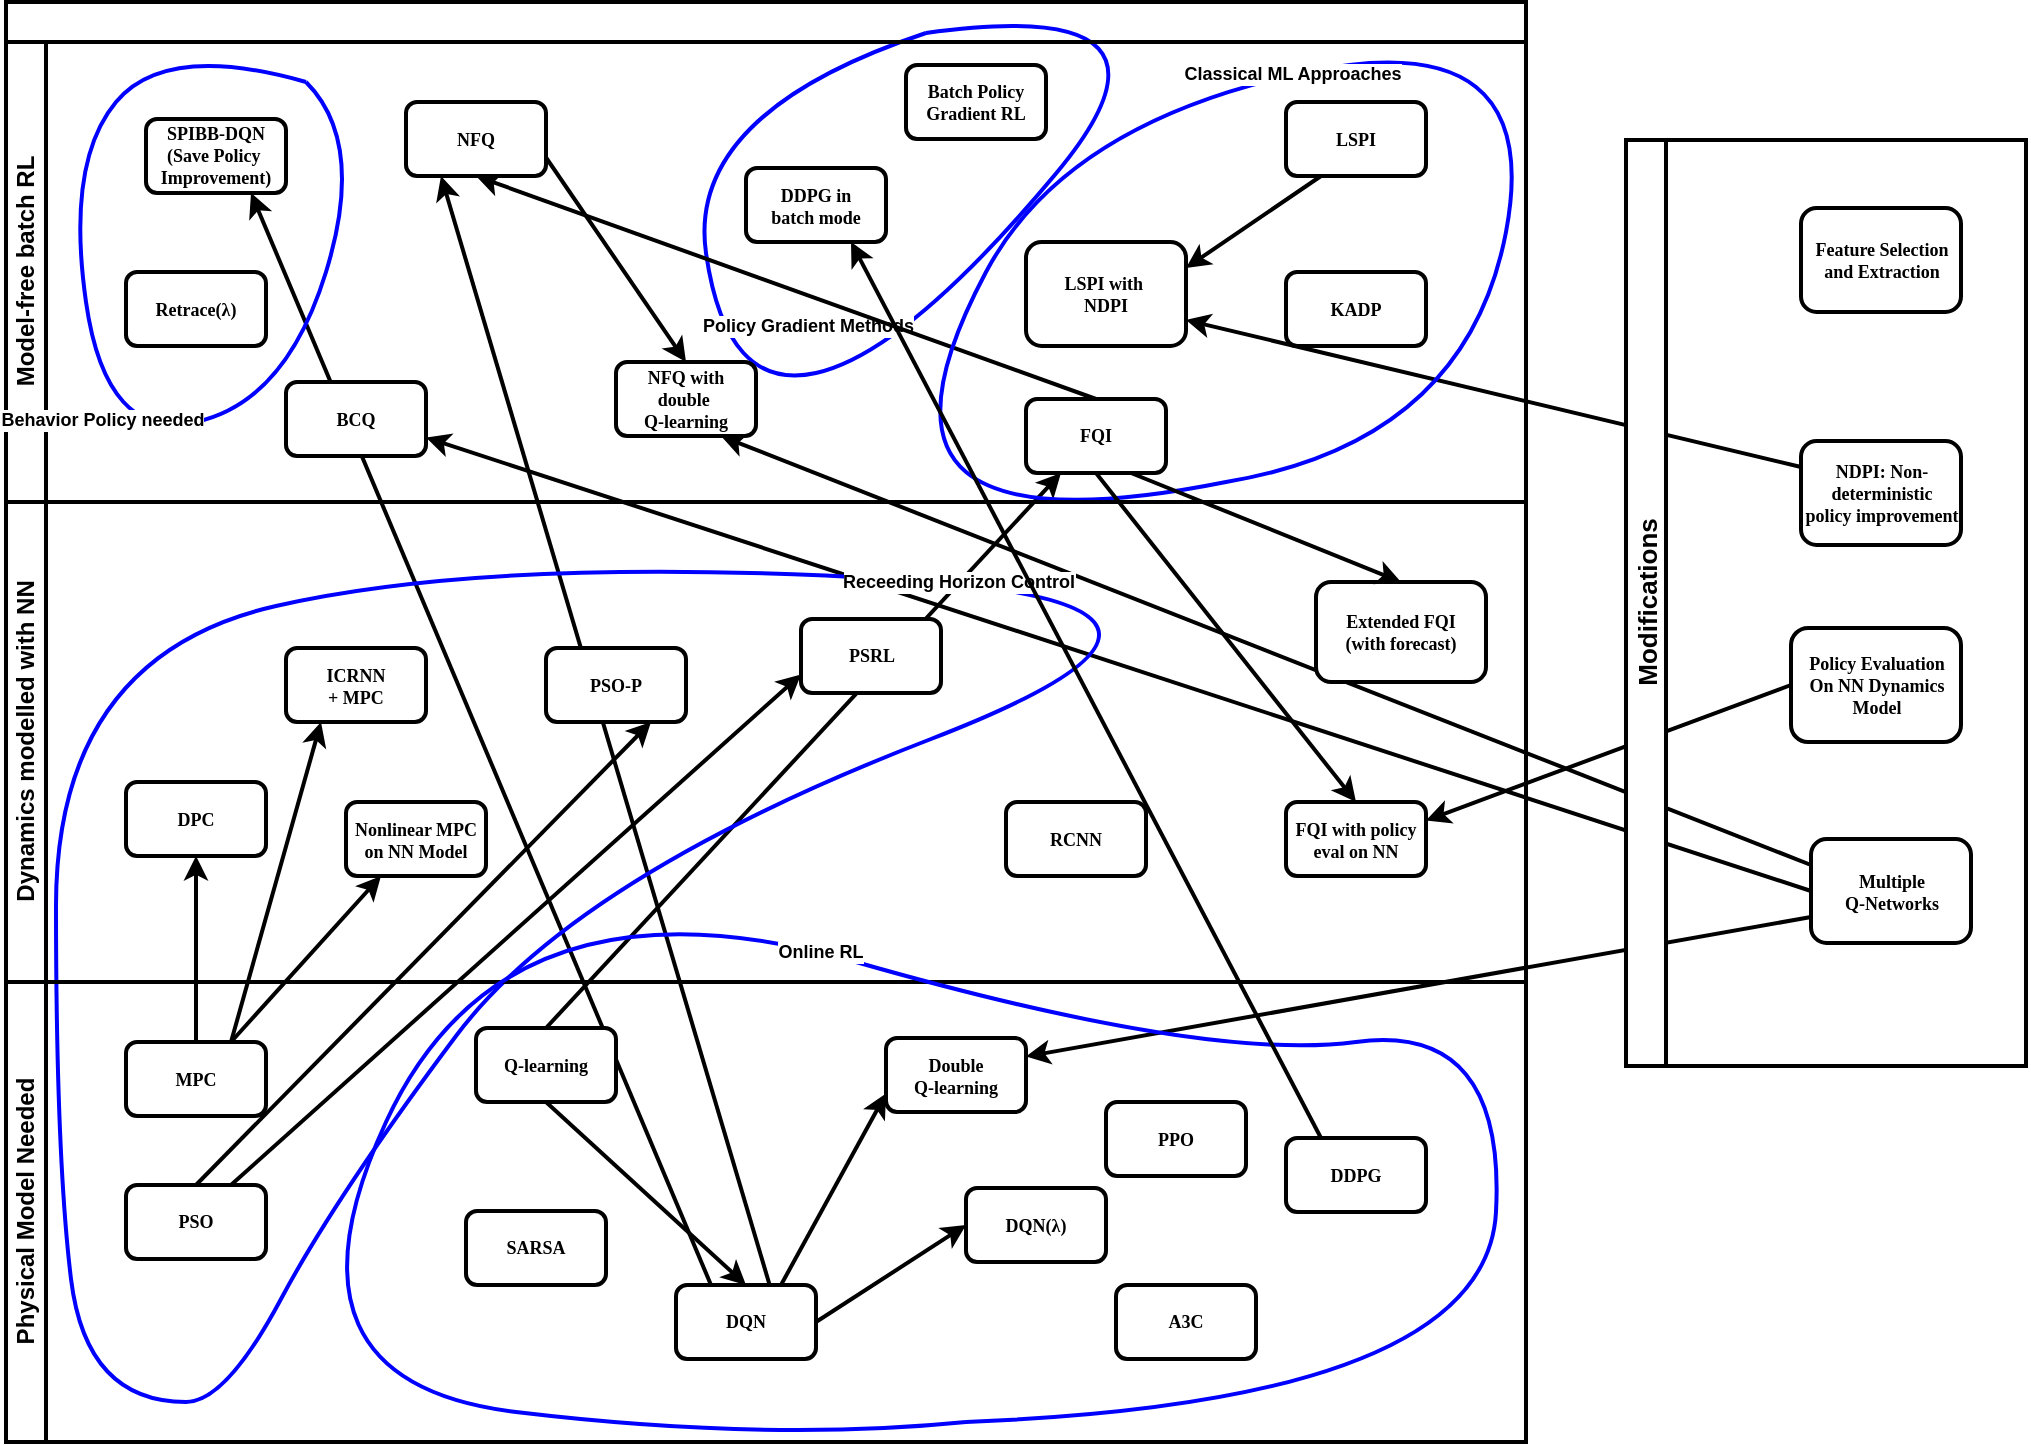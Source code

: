 <mxfile pages="1" version="11.1.5" type="device"><diagram name="Page-1" id="c7488fd3-1785-93aa-aadb-54a6760d102a"><mxGraphModel dx="1422" dy="835" grid="1" gridSize="10" guides="1" tooltips="1" connect="1" arrows="1" fold="1" page="1" pageScale="1" pageWidth="1100" pageHeight="850" background="#ffffff" math="0" shadow="0"><root><mxCell id="0"/><mxCell id="1" parent="0"/><mxCell id="UrzXVg_td5p-aMK04flX-85" value="" style="endArrow=classic;html=1;strokeColor=#000000;strokeWidth=2;fontSize=13;exitX=0;exitY=0.75;exitDx=0;exitDy=0;entryX=1;entryY=0.25;entryDx=0;entryDy=0;" edge="1" parent="1" source="UrzXVg_td5p-aMK04flX-84" target="augKoII_26qxcyHbp96z-6"><mxGeometry width="50" height="50" relative="1" as="geometry"><mxPoint x="100" y="860" as="sourcePoint"/><mxPoint x="150" y="810" as="targetPoint"/></mxGeometry></mxCell><mxCell id="UrzXVg_td5p-aMK04flX-13" value="" style="endArrow=classic;html=1;exitX=0;exitY=0.5;exitDx=0;exitDy=0;entryX=1;entryY=0.75;entryDx=0;entryDy=0;strokeWidth=2;fontSize=9;fontStyle=1" edge="1" parent="1" source="UrzXVg_td5p-aMK04flX-84" target="UrzXVg_td5p-aMK04flX-10"><mxGeometry width="50" height="50" relative="1" as="geometry"><mxPoint x="100" y="860" as="sourcePoint"/><mxPoint x="150" y="810" as="targetPoint"/></mxGeometry></mxCell><mxCell id="UrzXVg_td5p-aMK04flX-87" value="" style="endArrow=classic;html=1;strokeColor=#000000;strokeWidth=2;fontSize=13;exitX=0;exitY=0.5;exitDx=0;exitDy=0;entryX=1;entryY=0.25;entryDx=0;entryDy=0;" edge="1" parent="1" source="UrzXVg_td5p-aMK04flX-86" target="UrzXVg_td5p-aMK04flX-56"><mxGeometry width="50" height="50" relative="1" as="geometry"><mxPoint x="100" y="860" as="sourcePoint"/><mxPoint x="150" y="810" as="targetPoint"/></mxGeometry></mxCell><mxCell id="UrzXVg_td5p-aMK04flX-82" value="" style="endArrow=classic;html=1;strokeColor=#000000;strokeWidth=2;fontSize=13;exitX=0;exitY=0.25;exitDx=0;exitDy=0;entryX=1;entryY=0.75;entryDx=0;entryDy=0;" edge="1" parent="1" source="UrzXVg_td5p-aMK04flX-81" target="UrzXVg_td5p-aMK04flX-3"><mxGeometry width="50" height="50" relative="1" as="geometry"><mxPoint x="100" y="860" as="sourcePoint"/><mxPoint x="150" y="810" as="targetPoint"/></mxGeometry></mxCell><mxCell id="UrzXVg_td5p-aMK04flX-70" value="" style="endArrow=classic;html=1;strokeColor=#000000;strokeWidth=2;exitX=0;exitY=0.25;exitDx=0;exitDy=0;entryX=0.75;entryY=1;entryDx=0;entryDy=0;fontSize=9;fontStyle=1" edge="1" parent="1" source="UrzXVg_td5p-aMK04flX-84" target="UrzXVg_td5p-aMK04flX-68"><mxGeometry width="50" height="50" relative="1" as="geometry"><mxPoint x="90" y="860" as="sourcePoint"/><mxPoint x="140" y="810" as="targetPoint"/></mxGeometry></mxCell><mxCell id="UrzXVg_td5p-aMK04flX-18" value="" style="endArrow=classic;html=1;exitX=0.25;exitY=0;exitDx=0;exitDy=0;entryX=0.75;entryY=1;entryDx=0;entryDy=0;strokeWidth=2;fontSize=9;fontStyle=1" edge="1" parent="1" source="UrzXVg_td5p-aMK04flX-89" target="UrzXVg_td5p-aMK04flX-14"><mxGeometry width="50" height="50" relative="1" as="geometry"><mxPoint x="452.5" y="700" as="sourcePoint"/><mxPoint x="150" y="810" as="targetPoint"/></mxGeometry></mxCell><mxCell id="UrzXVg_td5p-aMK04flX-9" value="" style="endArrow=classic;html=1;exitX=0.671;exitY=0.014;exitDx=0;exitDy=0;entryX=0.25;entryY=1;entryDx=0;entryDy=0;strokeWidth=2;fontSize=9;fontStyle=1;exitPerimeter=0;" edge="1" parent="1" source="UrzXVg_td5p-aMK04flX-89" target="UrzXVg_td5p-aMK04flX-7"><mxGeometry width="50" height="50" relative="1" as="geometry"><mxPoint x="487.5" y="700" as="sourcePoint"/><mxPoint x="150" y="810" as="targetPoint"/></mxGeometry></mxCell><mxCell id="2b4e8129b02d487f-1" value="" style="swimlane;html=1;childLayout=stackLayout;horizontal=1;startSize=20;horizontalStack=0;rounded=0;shadow=0;labelBackgroundColor=none;strokeColor=#000000;strokeWidth=2;fillColor=#ffffff;fontFamily=Verdana;fontSize=9;fontColor=#000000;align=center;fontStyle=1" parent="1" vertex="1"><mxGeometry x="100" y="70" width="760" height="720" as="geometry"/></mxCell><mxCell id="UrzXVg_td5p-aMK04flX-6" value="" style="endArrow=classic;html=1;exitX=0.5;exitY=0;exitDx=0;exitDy=0;entryX=0.25;entryY=1;entryDx=0;entryDy=0;strokeWidth=2;fontSize=9;fontStyle=1" edge="1" parent="2b4e8129b02d487f-1" source="augKoII_26qxcyHbp96z-7" target="UrzXVg_td5p-aMK04flX-5"><mxGeometry width="50" height="50" relative="1" as="geometry"><mxPoint y="790" as="sourcePoint"/><mxPoint x="50" y="740" as="targetPoint"/></mxGeometry></mxCell><mxCell id="UrzXVg_td5p-aMK04flX-67" value="Policy Gradient Methods" style="endArrow=none;html=1;curved=1;strokeWidth=2;strokeColor=#0000FF;labelPosition=left;verticalLabelPosition=top;align=right;verticalAlign=bottom;fontSize=9;fontStyle=1" edge="1" parent="2b4e8129b02d487f-1"><mxGeometry width="50" height="50" relative="1" as="geometry"><mxPoint x="460" y="15.5" as="sourcePoint"/><mxPoint x="460" y="15.5" as="targetPoint"/><Array as="points"><mxPoint x="340" y="55.5"/><mxPoint x="360" y="195.5"/><mxPoint x="450" y="175.5"/><mxPoint x="600" y="-4"/></Array></mxGeometry></mxCell><mxCell id="2b4e8129b02d487f-2" value="Model-free batch RL" style="swimlane;html=1;startSize=20;horizontal=0;strokeWidth=2;fontSize=12;fontStyle=1" parent="2b4e8129b02d487f-1" vertex="1"><mxGeometry y="20" width="760" height="230" as="geometry"/></mxCell><mxCell id="UrzXVg_td5p-aMK04flX-8" value="" style="endArrow=classic;html=1;exitX=0.5;exitY=0;exitDx=0;exitDy=0;entryX=0.5;entryY=1;entryDx=0;entryDy=0;strokeWidth=2;fontSize=9;fontStyle=1" edge="1" parent="2b4e8129b02d487f-2" source="UrzXVg_td5p-aMK04flX-5" target="UrzXVg_td5p-aMK04flX-7"><mxGeometry width="50" height="50" relative="1" as="geometry"><mxPoint y="770" as="sourcePoint"/><mxPoint x="50" y="720" as="targetPoint"/></mxGeometry></mxCell><mxCell id="UrzXVg_td5p-aMK04flX-1" value="LSPI" style="rounded=1;whiteSpace=wrap;html=1;shadow=0;labelBackgroundColor=none;strokeColor=#000000;strokeWidth=2;fillColor=#ffffff;fontFamily=Verdana;fontSize=9;fontColor=#000000;align=center;fontStyle=1" vertex="1" parent="2b4e8129b02d487f-2"><mxGeometry x="640" y="30" width="70" height="37" as="geometry"/></mxCell><mxCell id="augKoII_26qxcyHbp96z-12" value="KADP" style="rounded=1;whiteSpace=wrap;html=1;shadow=0;labelBackgroundColor=none;strokeColor=#000000;strokeWidth=2;fillColor=#ffffff;fontFamily=Verdana;fontSize=9;fontColor=#000000;align=center;fontStyle=1" parent="2b4e8129b02d487f-2" vertex="1"><mxGeometry x="640" y="115" width="70" height="37" as="geometry"/></mxCell><mxCell id="UrzXVg_td5p-aMK04flX-3" value="LSPI with&amp;nbsp;&lt;br&gt;NDPI" style="rounded=1;whiteSpace=wrap;html=1;shadow=0;labelBackgroundColor=none;strokeColor=#000000;strokeWidth=2;fillColor=#ffffff;fontFamily=Verdana;fontSize=9;fontColor=#000000;align=center;fontStyle=1" vertex="1" parent="2b4e8129b02d487f-2"><mxGeometry x="510" y="100" width="80" height="52" as="geometry"/></mxCell><mxCell id="UrzXVg_td5p-aMK04flX-4" value="" style="endArrow=classic;html=1;entryX=1;entryY=0.25;entryDx=0;entryDy=0;exitX=0.25;exitY=1;exitDx=0;exitDy=0;strokeWidth=2;fontSize=9;fontStyle=1" edge="1" parent="2b4e8129b02d487f-2" source="UrzXVg_td5p-aMK04flX-1" target="UrzXVg_td5p-aMK04flX-3"><mxGeometry width="50" height="50" relative="1" as="geometry"><mxPoint x="650" y="80" as="sourcePoint"/><mxPoint x="50" y="720" as="targetPoint"/></mxGeometry></mxCell><mxCell id="UrzXVg_td5p-aMK04flX-5" value="FQI" style="rounded=1;whiteSpace=wrap;html=1;shadow=0;labelBackgroundColor=none;strokeColor=#000000;strokeWidth=2;fillColor=#ffffff;fontFamily=Verdana;fontSize=9;fontColor=#000000;align=center;fontStyle=1" vertex="1" parent="2b4e8129b02d487f-2"><mxGeometry x="510" y="178.5" width="70" height="37" as="geometry"/></mxCell><mxCell id="UrzXVg_td5p-aMK04flX-7" value="NFQ" style="rounded=1;whiteSpace=wrap;html=1;shadow=0;labelBackgroundColor=none;strokeColor=#000000;strokeWidth=2;fillColor=#ffffff;fontFamily=Verdana;fontSize=9;fontColor=#000000;align=center;fontStyle=1" vertex="1" parent="2b4e8129b02d487f-2"><mxGeometry x="200" y="30" width="70" height="37" as="geometry"/></mxCell><mxCell id="UrzXVg_td5p-aMK04flX-14" value="SPIBB-DQN&lt;br style=&quot;font-size: 9px;&quot;&gt;(Save Policy&amp;nbsp;&lt;br style=&quot;font-size: 9px;&quot;&gt;Improvement)" style="rounded=1;whiteSpace=wrap;html=1;shadow=0;labelBackgroundColor=none;strokeColor=#000000;strokeWidth=2;fillColor=#ffffff;fontFamily=Verdana;fontSize=9;fontColor=#000000;align=center;fontStyle=1" vertex="1" parent="2b4e8129b02d487f-2"><mxGeometry x="70" y="38.5" width="70" height="37" as="geometry"/></mxCell><mxCell id="UrzXVg_td5p-aMK04flX-17" value="Retrace(λ)" style="rounded=1;whiteSpace=wrap;html=1;shadow=0;labelBackgroundColor=none;strokeColor=#000000;strokeWidth=2;fillColor=#ffffff;fontFamily=Verdana;fontSize=9;fontColor=#000000;align=center;fontStyle=1" vertex="1" parent="2b4e8129b02d487f-2"><mxGeometry x="60" y="115" width="70" height="37" as="geometry"/></mxCell><mxCell id="UrzXVg_td5p-aMK04flX-21" value="Batch Policy&lt;br style=&quot;font-size: 9px;&quot;&gt;Gradient RL" style="rounded=1;whiteSpace=wrap;html=1;shadow=0;labelBackgroundColor=none;strokeColor=#000000;strokeWidth=2;fillColor=#ffffff;fontFamily=Verdana;fontSize=9;fontColor=#000000;align=center;fontStyle=1" vertex="1" parent="2b4e8129b02d487f-2"><mxGeometry x="450" y="11.5" width="70" height="37" as="geometry"/></mxCell><mxCell id="UrzXVg_td5p-aMK04flX-52" value="DDPG in&lt;br style=&quot;font-size: 9px;&quot;&gt;batch mode" style="rounded=1;whiteSpace=wrap;html=1;shadow=0;labelBackgroundColor=none;strokeColor=#000000;strokeWidth=2;fillColor=#ffffff;fontFamily=Verdana;fontSize=9;fontColor=#000000;align=center;fontStyle=1" vertex="1" parent="2b4e8129b02d487f-2"><mxGeometry x="370" y="63" width="70" height="37" as="geometry"/></mxCell><mxCell id="UrzXVg_td5p-aMK04flX-66" value="Classical ML Approaches" style="endArrow=none;html=1;strokeColor=#0000FF;strokeWidth=2;curved=1;fontSize=9;fontStyle=1" edge="1" parent="2b4e8129b02d487f-2"><mxGeometry width="50" height="50" relative="1" as="geometry"><mxPoint x="610" y="220" as="sourcePoint"/><mxPoint x="610" y="220" as="targetPoint"/><Array as="points"><mxPoint x="510" y="240"/><mxPoint x="450" y="190"/><mxPoint x="530" y="40"/><mxPoint x="770" y="-10"/><mxPoint x="730" y="200"/></Array></mxGeometry></mxCell><mxCell id="UrzXVg_td5p-aMK04flX-68" value="NFQ with&lt;br style=&quot;font-size: 9px;&quot;&gt;double&amp;nbsp;&lt;br style=&quot;font-size: 9px;&quot;&gt;Q-learning" style="rounded=1;whiteSpace=wrap;html=1;shadow=0;labelBackgroundColor=none;strokeColor=#000000;strokeWidth=2;fillColor=#ffffff;fontFamily=Verdana;fontSize=9;fontColor=#000000;align=center;fontStyle=1" vertex="1" parent="2b4e8129b02d487f-2"><mxGeometry x="305" y="160" width="70" height="37" as="geometry"/></mxCell><mxCell id="UrzXVg_td5p-aMK04flX-69" value="" style="endArrow=classic;html=1;strokeColor=#000000;strokeWidth=2;exitX=1;exitY=0.75;exitDx=0;exitDy=0;entryX=0.5;entryY=0;entryDx=0;entryDy=0;fontSize=9;fontStyle=1" edge="1" parent="2b4e8129b02d487f-2" source="UrzXVg_td5p-aMK04flX-7" target="UrzXVg_td5p-aMK04flX-68"><mxGeometry width="50" height="50" relative="1" as="geometry"><mxPoint x="-10" y="770" as="sourcePoint"/><mxPoint x="40" y="720" as="targetPoint"/></mxGeometry></mxCell><mxCell id="UrzXVg_td5p-aMK04flX-10" value="BCQ" style="rounded=1;whiteSpace=wrap;html=1;shadow=0;labelBackgroundColor=none;strokeColor=#000000;strokeWidth=2;fillColor=#ffffff;fontFamily=Verdana;fontSize=9;fontColor=#000000;align=center;fontStyle=1" vertex="1" parent="2b4e8129b02d487f-2"><mxGeometry x="140" y="170" width="70" height="37" as="geometry"/></mxCell><mxCell id="2b4e8129b02d487f-3" value="Dynamics modelled with NN" style="swimlane;html=1;startSize=20;horizontal=0;strokeWidth=2;fontSize=12;fontStyle=1" parent="2b4e8129b02d487f-1" vertex="1"><mxGeometry y="250" width="760" height="240" as="geometry"/></mxCell><mxCell id="2b4e8129b02d487f-26" style="edgeStyle=orthogonalEdgeStyle;rounded=0;html=1;labelBackgroundColor=none;startArrow=none;startFill=0;startSize=5;endArrow=classicThin;endFill=1;endSize=5;jettySize=auto;orthogonalLoop=1;strokeColor=#000000;strokeWidth=1;fontFamily=Verdana;fontSize=8;fontColor=#000000;" parent="2b4e8129b02d487f-3" edge="1"><mxGeometry relative="1" as="geometry"><mxPoint x="190" y="68.5" as="sourcePoint"/></mxGeometry></mxCell><mxCell id="augKoII_26qxcyHbp96z-2" value="DPC" style="rounded=1;whiteSpace=wrap;html=1;shadow=0;labelBackgroundColor=none;strokeColor=#000000;strokeWidth=2;fillColor=#ffffff;fontFamily=Verdana;fontSize=9;fontColor=#000000;align=center;fontStyle=1" parent="2b4e8129b02d487f-3" vertex="1"><mxGeometry x="60" y="140.0" width="70" height="37" as="geometry"/></mxCell><mxCell id="2b4e8129b02d487f-14" value="Nonlinear MPC&lt;br style=&quot;font-size: 9px;&quot;&gt;on NN Model" style="rounded=1;whiteSpace=wrap;html=1;shadow=0;labelBackgroundColor=none;strokeColor=#000000;strokeWidth=2;fillColor=#ffffff;fontFamily=Verdana;fontSize=9;fontColor=#000000;align=center;fontStyle=1" parent="2b4e8129b02d487f-3" vertex="1"><mxGeometry x="170" y="150.0" width="70" height="37" as="geometry"/></mxCell><mxCell id="augKoII_26qxcyHbp96z-15" value="ICRNN&lt;br style=&quot;font-size: 9px;&quot;&gt;+ MPC" style="rounded=1;whiteSpace=wrap;html=1;shadow=0;labelBackgroundColor=none;strokeColor=#000000;strokeWidth=2;fillColor=#ffffff;fontFamily=Verdana;fontSize=9;fontColor=#000000;align=center;fontStyle=1" parent="2b4e8129b02d487f-3" vertex="1"><mxGeometry x="140" y="73.0" width="70" height="37" as="geometry"/></mxCell><mxCell id="augKoII_26qxcyHbp96z-18" value="Receeding Horizon Control" style="endArrow=none;html=1;jumpStyle=none;curved=1;strokeColor=#0000FF;strokeWidth=2;fontSize=9;fontStyle=1" parent="2b4e8129b02d487f-3" edge="1"><mxGeometry width="50" height="50" relative="1" as="geometry"><mxPoint x="90" y="450" as="sourcePoint"/><mxPoint x="90" y="450" as="targetPoint"/><Array as="points"><mxPoint x="40" y="450"/><mxPoint x="25" y="327"/><mxPoint x="25" y="77"/><mxPoint x="245" y="27"/><mxPoint x="640" y="50"/><mxPoint x="285" y="187"/><mxPoint x="165" y="347"/><mxPoint x="110" y="450"/></Array></mxGeometry></mxCell><mxCell id="UrzXVg_td5p-aMK04flX-54" value="Extended FQI&lt;br style=&quot;font-size: 9px;&quot;&gt;(with forecast)" style="rounded=1;whiteSpace=wrap;html=1;shadow=0;labelBackgroundColor=none;strokeColor=#000000;strokeWidth=2;fillColor=#ffffff;fontFamily=Verdana;fontSize=9;fontColor=#000000;align=center;fontStyle=1" vertex="1" parent="2b4e8129b02d487f-3"><mxGeometry x="655" y="40" width="85" height="50" as="geometry"/></mxCell><mxCell id="UrzXVg_td5p-aMK04flX-56" value="FQI with policy eval on NN" style="rounded=1;whiteSpace=wrap;html=1;shadow=0;labelBackgroundColor=none;strokeColor=#000000;strokeWidth=2;fillColor=#ffffff;fontFamily=Verdana;fontSize=9;fontColor=#000000;align=center;fontStyle=1" vertex="1" parent="2b4e8129b02d487f-3"><mxGeometry x="640" y="150" width="70" height="37" as="geometry"/></mxCell><mxCell id="UrzXVg_td5p-aMK04flX-62" value="PSO-P" style="rounded=1;whiteSpace=wrap;html=1;shadow=0;labelBackgroundColor=none;strokeColor=#000000;strokeWidth=2;fillColor=#ffffff;fontFamily=Verdana;fontSize=9;fontColor=#000000;align=center;fontStyle=1" vertex="1" parent="2b4e8129b02d487f-3"><mxGeometry x="270" y="73" width="70" height="37" as="geometry"/></mxCell><mxCell id="UrzXVg_td5p-aMK04flX-58" value="PSRL" style="rounded=1;whiteSpace=wrap;html=1;shadow=0;labelBackgroundColor=none;strokeColor=#000000;strokeWidth=2;fillColor=#ffffff;fontFamily=Verdana;fontSize=9;fontColor=#000000;align=center;fontStyle=1" vertex="1" parent="2b4e8129b02d487f-3"><mxGeometry x="397.5" y="58.5" width="70" height="37" as="geometry"/></mxCell><mxCell id="UrzXVg_td5p-aMK04flX-73" value="RCNN" style="rounded=1;whiteSpace=wrap;html=1;shadow=0;labelBackgroundColor=none;strokeColor=#000000;strokeWidth=2;fillColor=#ffffff;fontFamily=Verdana;fontSize=9;fontColor=#000000;align=center;fontStyle=1" vertex="1" parent="2b4e8129b02d487f-3"><mxGeometry x="500" y="150" width="70" height="37" as="geometry"/></mxCell><mxCell id="2b4e8129b02d487f-4" value="Physical Model Needed" style="swimlane;html=1;startSize=20;horizontal=0;strokeWidth=2;fontSize=12;fontStyle=1" parent="2b4e8129b02d487f-1" vertex="1"><mxGeometry y="490" width="760" height="230" as="geometry"/></mxCell><mxCell id="2b4e8129b02d487f-9" value="MPC" style="rounded=1;whiteSpace=wrap;html=1;shadow=0;labelBackgroundColor=none;strokeColor=#000000;strokeWidth=2;fillColor=#ffffff;fontFamily=Verdana;fontSize=9;fontColor=#000000;align=center;fontStyle=1" parent="2b4e8129b02d487f-4" vertex="1"><mxGeometry x="60" y="30" width="70" height="37" as="geometry"/></mxCell><mxCell id="augKoII_26qxcyHbp96z-7" value="Q-learning" style="rounded=1;whiteSpace=wrap;html=1;shadow=0;labelBackgroundColor=none;strokeColor=#000000;strokeWidth=2;fillColor=#ffffff;fontFamily=Verdana;fontSize=9;fontColor=#000000;align=center;fontStyle=1" parent="2b4e8129b02d487f-4" vertex="1"><mxGeometry x="235" y="23" width="70" height="37" as="geometry"/></mxCell><mxCell id="augKoII_26qxcyHbp96z-5" value="DQN(λ)" style="rounded=1;whiteSpace=wrap;html=1;shadow=0;labelBackgroundColor=none;strokeColor=#000000;strokeWidth=2;fillColor=#ffffff;fontFamily=Verdana;fontSize=9;fontColor=#000000;align=center;fontStyle=1" parent="2b4e8129b02d487f-4" vertex="1"><mxGeometry x="480" y="103.0" width="70" height="37" as="geometry"/></mxCell><mxCell id="augKoII_26qxcyHbp96z-6" value="Double&lt;br style=&quot;font-size: 9px;&quot;&gt;Q-learning" style="rounded=1;whiteSpace=wrap;html=1;shadow=0;labelBackgroundColor=none;strokeColor=#000000;strokeWidth=2;fillColor=#ffffff;fontFamily=Verdana;fontSize=9;fontColor=#000000;align=center;fontStyle=1" parent="2b4e8129b02d487f-4" vertex="1"><mxGeometry x="440" y="28" width="70" height="37" as="geometry"/></mxCell><mxCell id="UrzXVg_td5p-aMK04flX-63" value="PSO" style="rounded=1;whiteSpace=wrap;html=1;shadow=0;labelBackgroundColor=none;strokeColor=#000000;strokeWidth=2;fillColor=#ffffff;fontFamily=Verdana;fontSize=9;fontColor=#000000;align=center;fontStyle=1" vertex="1" parent="2b4e8129b02d487f-4"><mxGeometry x="60" y="101.5" width="70" height="37" as="geometry"/></mxCell><mxCell id="UrzXVg_td5p-aMK04flX-72" value="Online RL" style="endArrow=none;html=1;strokeColor=#0000FF;strokeWidth=2;curved=1;fontSize=9;fontStyle=1" edge="1" parent="2b4e8129b02d487f-4"><mxGeometry width="50" height="50" relative="1" as="geometry"><mxPoint x="480" y="220" as="sourcePoint"/><mxPoint x="480" y="220" as="targetPoint"/><Array as="points"><mxPoint x="380" y="230"/><mxPoint x="130" y="200"/><mxPoint x="250" y="-60"/><mxPoint x="600" y="40"/><mxPoint x="750" y="20"/><mxPoint x="740" y="210"/></Array></mxGeometry></mxCell><mxCell id="augKoII_26qxcyHbp96z-3" value="" style="endArrow=classic;html=1;exitX=0.5;exitY=0;exitDx=0;exitDy=0;entryX=0.5;entryY=1;entryDx=0;entryDy=0;strokeWidth=2;fontSize=9;fontStyle=1" parent="2b4e8129b02d487f-1" source="2b4e8129b02d487f-9" target="augKoII_26qxcyHbp96z-2" edge="1"><mxGeometry width="50" height="50" relative="1" as="geometry"><mxPoint y="790" as="sourcePoint"/><mxPoint x="50" y="740" as="targetPoint"/></mxGeometry></mxCell><mxCell id="augKoII_26qxcyHbp96z-14" value="" style="endArrow=classic;html=1;exitX=0.75;exitY=0;exitDx=0;exitDy=0;entryX=0.25;entryY=1;entryDx=0;entryDy=0;strokeWidth=2;fontSize=9;fontStyle=1" parent="2b4e8129b02d487f-1" source="2b4e8129b02d487f-9" target="2b4e8129b02d487f-14" edge="1"><mxGeometry width="50" height="50" relative="1" as="geometry"><mxPoint y="790" as="sourcePoint"/><mxPoint x="50" y="740" as="targetPoint"/></mxGeometry></mxCell><mxCell id="augKoII_26qxcyHbp96z-16" value="" style="endArrow=classic;html=1;exitX=0.75;exitY=0;exitDx=0;exitDy=0;entryX=0.25;entryY=1;entryDx=0;entryDy=0;strokeWidth=2;fontSize=9;fontStyle=1" parent="2b4e8129b02d487f-1" source="2b4e8129b02d487f-9" target="augKoII_26qxcyHbp96z-15" edge="1"><mxGeometry width="50" height="50" relative="1" as="geometry"><mxPoint y="790" as="sourcePoint"/><mxPoint x="50" y="740" as="targetPoint"/></mxGeometry></mxCell><mxCell id="UrzXVg_td5p-aMK04flX-55" value="" style="endArrow=classic;html=1;strokeColor=#000000;strokeWidth=2;exitX=0.75;exitY=1;exitDx=0;exitDy=0;entryX=0.5;entryY=0;entryDx=0;entryDy=0;fontSize=9;fontStyle=1" edge="1" parent="2b4e8129b02d487f-1" source="UrzXVg_td5p-aMK04flX-5" target="UrzXVg_td5p-aMK04flX-54"><mxGeometry width="50" height="50" relative="1" as="geometry"><mxPoint x="-10" y="790" as="sourcePoint"/><mxPoint x="40" y="740" as="targetPoint"/></mxGeometry></mxCell><mxCell id="UrzXVg_td5p-aMK04flX-57" value="" style="endArrow=classic;html=1;strokeColor=#000000;strokeWidth=2;entryX=0.5;entryY=0;entryDx=0;entryDy=0;exitX=0.5;exitY=1;exitDx=0;exitDy=0;fontSize=9;fontStyle=1" edge="1" parent="2b4e8129b02d487f-1" source="UrzXVg_td5p-aMK04flX-5" target="UrzXVg_td5p-aMK04flX-56"><mxGeometry width="50" height="50" relative="1" as="geometry"><mxPoint x="545" y="270" as="sourcePoint"/><mxPoint x="40" y="740" as="targetPoint"/></mxGeometry></mxCell><mxCell id="UrzXVg_td5p-aMK04flX-64" value="" style="endArrow=classic;html=1;strokeColor=#000000;strokeWidth=2;exitX=0.75;exitY=0;exitDx=0;exitDy=0;entryX=0;entryY=0.75;entryDx=0;entryDy=0;fontSize=9;fontStyle=1" edge="1" parent="2b4e8129b02d487f-1" source="UrzXVg_td5p-aMK04flX-63" target="UrzXVg_td5p-aMK04flX-58"><mxGeometry width="50" height="50" relative="1" as="geometry"><mxPoint x="-10" y="790" as="sourcePoint"/><mxPoint x="40" y="740" as="targetPoint"/></mxGeometry></mxCell><mxCell id="UrzXVg_td5p-aMK04flX-65" value="" style="endArrow=classic;html=1;strokeColor=#000000;strokeWidth=2;exitX=0.5;exitY=0;exitDx=0;exitDy=0;entryX=0.75;entryY=1;entryDx=0;entryDy=0;fontSize=9;fontStyle=1" edge="1" parent="2b4e8129b02d487f-1" source="UrzXVg_td5p-aMK04flX-63" target="UrzXVg_td5p-aMK04flX-62"><mxGeometry width="50" height="50" relative="1" as="geometry"><mxPoint x="-10" y="790" as="sourcePoint"/><mxPoint x="40" y="740" as="targetPoint"/></mxGeometry></mxCell><mxCell id="UrzXVg_td5p-aMK04flX-2" value="DDPG" style="rounded=1;whiteSpace=wrap;html=1;shadow=0;labelBackgroundColor=none;strokeColor=#000000;strokeWidth=2;fillColor=#ffffff;fontFamily=Verdana;fontSize=9;fontColor=#000000;align=center;fontStyle=1" vertex="1" parent="1"><mxGeometry x="740" y="638" width="70" height="37" as="geometry"/></mxCell><mxCell id="augKoII_26qxcyHbp96z-8" value="" style="endArrow=classic;html=1;exitX=0.5;exitY=1;exitDx=0;exitDy=0;entryX=0.5;entryY=0;entryDx=0;entryDy=0;strokeWidth=2;fontSize=9;fontStyle=1" parent="1" source="augKoII_26qxcyHbp96z-7" target="UrzXVg_td5p-aMK04flX-89" edge="1"><mxGeometry width="50" height="50" relative="1" as="geometry"><mxPoint x="100" y="860" as="sourcePoint"/><mxPoint x="470" y="700" as="targetPoint"/></mxGeometry></mxCell><mxCell id="augKoII_26qxcyHbp96z-9" value="" style="endArrow=classic;html=1;exitX=1;exitY=0.5;exitDx=0;exitDy=0;entryX=0;entryY=0.5;entryDx=0;entryDy=0;strokeWidth=2;fontSize=9;fontStyle=1" parent="1" source="UrzXVg_td5p-aMK04flX-89" target="augKoII_26qxcyHbp96z-5" edge="1"><mxGeometry width="50" height="50" relative="1" as="geometry"><mxPoint x="505" y="718.5" as="sourcePoint"/><mxPoint x="150" y="810" as="targetPoint"/></mxGeometry></mxCell><mxCell id="augKoII_26qxcyHbp96z-11" value="" style="endArrow=classic;html=1;exitX=0.75;exitY=0;exitDx=0;exitDy=0;entryX=0;entryY=0.75;entryDx=0;entryDy=0;strokeWidth=2;fontSize=9;fontStyle=1" parent="1" source="UrzXVg_td5p-aMK04flX-89" target="augKoII_26qxcyHbp96z-6" edge="1"><mxGeometry width="50" height="50" relative="1" as="geometry"><mxPoint x="505" y="709.25" as="sourcePoint"/><mxPoint x="150" y="810" as="targetPoint"/></mxGeometry></mxCell><mxCell id="UrzXVg_td5p-aMK04flX-19" value="Behavior Policy needed" style="endArrow=none;html=1;curved=1;strokeWidth=2;strokeColor=#0000FF;fontSize=9;fontStyle=1" edge="1" parent="1"><mxGeometry width="50" height="50" relative="1" as="geometry"><mxPoint x="250" y="110" as="sourcePoint"/><mxPoint x="250" y="110" as="targetPoint"/><Array as="points"><mxPoint x="180" y="90"/><mxPoint x="130" y="150"/><mxPoint x="150" y="290"/><mxPoint x="240" y="270"/><mxPoint x="280" y="140"/></Array></mxGeometry></mxCell><mxCell id="UrzXVg_td5p-aMK04flX-53" value="" style="endArrow=classic;html=1;strokeColor=#000000;strokeWidth=2;exitX=0.25;exitY=0;exitDx=0;exitDy=0;entryX=0.75;entryY=1;entryDx=0;entryDy=0;fontSize=9;fontStyle=1" edge="1" parent="1" source="UrzXVg_td5p-aMK04flX-2" target="UrzXVg_td5p-aMK04flX-52"><mxGeometry width="50" height="50" relative="1" as="geometry"><mxPoint x="90" y="860" as="sourcePoint"/><mxPoint x="140" y="810" as="targetPoint"/></mxGeometry></mxCell><mxCell id="UrzXVg_td5p-aMK04flX-75" value="Modifications" style="swimlane;html=1;startSize=20;horizontal=0;strokeWidth=2;fontSize=13;fontStyle=1" vertex="1" parent="1"><mxGeometry x="910" y="139" width="200" height="463" as="geometry"/></mxCell><mxCell id="UrzXVg_td5p-aMK04flX-81" value="NDPI: Non-deterministic&lt;br style=&quot;font-size: 9px&quot;&gt;policy improvement" style="rounded=1;whiteSpace=wrap;html=1;shadow=0;labelBackgroundColor=none;strokeColor=#000000;strokeWidth=2;fillColor=#ffffff;fontFamily=Verdana;fontSize=9;fontColor=#000000;align=center;fontStyle=1" vertex="1" parent="UrzXVg_td5p-aMK04flX-75"><mxGeometry x="87.5" y="150.5" width="80" height="52" as="geometry"/></mxCell><mxCell id="UrzXVg_td5p-aMK04flX-84" value="Multiple&lt;br&gt;Q-Networks" style="rounded=1;whiteSpace=wrap;html=1;shadow=0;labelBackgroundColor=none;strokeColor=#000000;strokeWidth=2;fillColor=#ffffff;fontFamily=Verdana;fontSize=9;fontColor=#000000;align=center;fontStyle=1" vertex="1" parent="UrzXVg_td5p-aMK04flX-75"><mxGeometry x="92.5" y="349.5" width="80" height="52" as="geometry"/></mxCell><mxCell id="UrzXVg_td5p-aMK04flX-86" value="Policy Evaluation&lt;br&gt;On NN Dynamics Model" style="rounded=1;whiteSpace=wrap;html=1;shadow=0;labelBackgroundColor=none;strokeColor=#000000;strokeWidth=2;fillColor=#ffffff;fontFamily=Verdana;fontSize=9;fontColor=#000000;align=center;fontStyle=1" vertex="1" parent="UrzXVg_td5p-aMK04flX-75"><mxGeometry x="82.5" y="244" width="85" height="57" as="geometry"/></mxCell><mxCell id="UrzXVg_td5p-aMK04flX-88" value="Feature Selection and Extraction" style="rounded=1;whiteSpace=wrap;html=1;shadow=0;labelBackgroundColor=none;strokeColor=#000000;strokeWidth=2;fillColor=#ffffff;fontFamily=Verdana;fontSize=9;fontColor=#000000;align=center;fontStyle=1" vertex="1" parent="UrzXVg_td5p-aMK04flX-75"><mxGeometry x="87.5" y="34" width="80" height="52" as="geometry"/></mxCell><mxCell id="UrzXVg_td5p-aMK04flX-89" value="DQN" style="rounded=1;whiteSpace=wrap;html=1;shadow=0;labelBackgroundColor=none;strokeColor=#000000;strokeWidth=2;fillColor=#ffffff;fontFamily=Verdana;fontSize=9;fontColor=#000000;align=center;fontStyle=1" vertex="1" parent="1"><mxGeometry x="435" y="711.5" width="70" height="37" as="geometry"/></mxCell><mxCell id="UrzXVg_td5p-aMK04flX-90" value="SARSA" style="rounded=1;whiteSpace=wrap;html=1;shadow=0;labelBackgroundColor=none;strokeColor=#000000;strokeWidth=2;fillColor=#ffffff;fontFamily=Verdana;fontSize=9;fontColor=#000000;align=center;fontStyle=1" vertex="1" parent="1"><mxGeometry x="330" y="674.5" width="70" height="37" as="geometry"/></mxCell><mxCell id="UrzXVg_td5p-aMK04flX-91" value="PPO" style="rounded=1;whiteSpace=wrap;html=1;shadow=0;labelBackgroundColor=none;strokeColor=#000000;strokeWidth=2;fillColor=#ffffff;fontFamily=Verdana;fontSize=9;fontColor=#000000;align=center;fontStyle=1" vertex="1" parent="1"><mxGeometry x="650" y="620" width="70" height="37" as="geometry"/></mxCell><mxCell id="UrzXVg_td5p-aMK04flX-92" value="A3C" style="rounded=1;whiteSpace=wrap;html=1;shadow=0;labelBackgroundColor=none;strokeColor=#000000;strokeWidth=2;fillColor=#ffffff;fontFamily=Verdana;fontSize=9;fontColor=#000000;align=center;fontStyle=1" vertex="1" parent="1"><mxGeometry x="655" y="711.5" width="70" height="37" as="geometry"/></mxCell></root></mxGraphModel></diagram></mxfile>